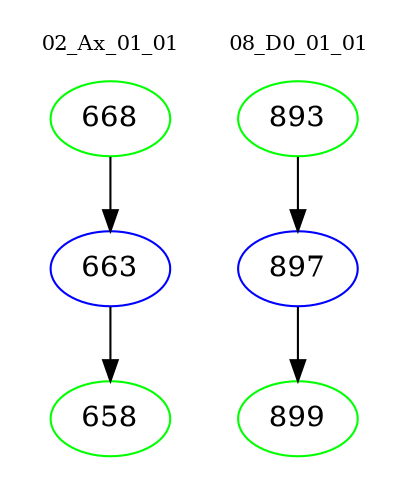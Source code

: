 digraph{
subgraph cluster_0 {
color = white
label = "02_Ax_01_01";
fontsize=10;
T0_668 [label="668", color="green"]
T0_668 -> T0_663 [color="black"]
T0_663 [label="663", color="blue"]
T0_663 -> T0_658 [color="black"]
T0_658 [label="658", color="green"]
}
subgraph cluster_1 {
color = white
label = "08_D0_01_01";
fontsize=10;
T1_893 [label="893", color="green"]
T1_893 -> T1_897 [color="black"]
T1_897 [label="897", color="blue"]
T1_897 -> T1_899 [color="black"]
T1_899 [label="899", color="green"]
}
}
